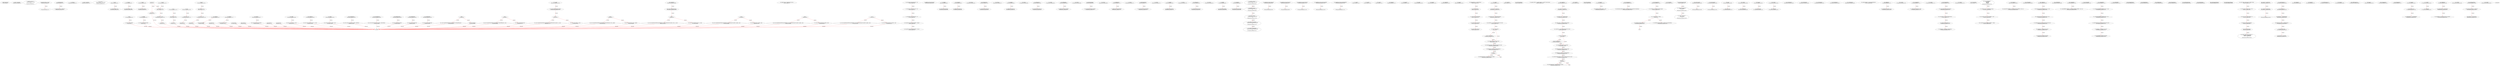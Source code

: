 digraph  {
12 [label="2_ address public owner;\n12-new_variable-3-3", type_label=new_variable];
29 [label="5_ owner = msg.sender;\n29-expression_statement-6-6", type_label=expression_statement];
35 [label="7_ modifier onlyOwner() {\n    require(msg.sender == owner);\n    _;\n  }\n35-expression_statement-8-11", type_label=expression_statement];
38 [label="8_ require(msg.sender == owner);\n38-expression_statement-9-9", type_label=expression_statement];
47 [label="9_ _;\n47-expression_statement-10-10", type_label=expression_statement];
49 [label="11_ transferOwnership\n49-function_definition-12-16", type_label=function_definition];
56 [label="11_ onlyOwner\n56-expression_statement-12-12", type_label=expression_statement];
59 [label="12_ require(newOwner != address(0));\n59-expression_statement-13-13", type_label=expression_statement];
74 [label="14_ owner = newOwner;\n74-expression_statement-15-15", type_label=expression_statement];
81 [label="18_ struct Role {\n    mapping (address => bool) bearer;\n  }\n81-expression_statement-19-21", type_label=expression_statement];
89 [label="21_ add\n89-function_definition-22-24", type_label=function_definition];
102 [label="22_ role.bearer[addr] = true;\n102-expression_statement-23-23", type_label=expression_statement];
111 [label="24_ remove\n111-function_definition-25-27", type_label=function_definition];
124 [label="25_ role.bearer[addr] = false;\n124-expression_statement-26-26", type_label=expression_statement];
133 [label="27_ check\n133-function_definition-28-30", type_label=function_definition];
147 [label="28_ require(has(role, addr));\n147-expression_statement-29-29", type_label=expression_statement];
157 [label="30_ has\n157-function_definition-31-33", type_label=function_definition];
175 [label="31_ return role.bearer[addr];\n175-return-32-32", type_label=return];
194 [label="36_ mapping (string => Roles.Role) private roles;\n194-new_variable-37-37", type_label=new_variable];
223 [label="39_ string public constant ROLE_CEO = \"ceo\";\n223-new_variable-40-40", type_label=new_variable];
230 [label="40_ string public constant ROLE_COO = \"coo\";\n230-new_variable-41-41", type_label=new_variable];
237 [label="41_ string public constant ROLE_CRO = \"cro\";\n237-new_variable-42-42", type_label=new_variable];
244 [label="42_ string public constant ROLE_MANAGER = \"manager\";\n244-new_variable-43-43", type_label=new_variable];
251 [label="43_ string public constant ROLE_REVIEWER = \"reviewer\";\n251-new_variable-44-44", type_label=new_variable];
260 [label="45_ addRole(msg.sender, ROLE_CEO);\n260-expression_statement-46-46", type_label=expression_statement];
269 [label="47_ checkRole\n269-function_definition-48-50", type_label=function_definition];
282 [label="48_ roles[roleName].check(addr);\n282-expression_statement-49-49", type_label=expression_statement];
291 [label="50_ hasRole\n291-function_definition-51-53", type_label=function_definition];
308 [label="51_ return roles[roleName].has(addr);\n308-return-52-52", type_label=return];
317 [label="53_ ownerAddCeo\n317-function_definition-54-56", type_label=function_definition];
323 [label="53_ onlyOwner\n323-expression_statement-54-54", type_label=expression_statement];
327 [label="54_ addRole(addr, ROLE_CEO);\n327-expression_statement-55-55", type_label=expression_statement];
334 [label="56_ ownerRemoveCeo\n334-function_definition-57-59", type_label=function_definition];
340 [label="56_ onlyOwner\n340-expression_statement-57-57", type_label=expression_statement];
344 [label="57_ removeRole(addr, ROLE_CEO);\n344-expression_statement-58-58", type_label=expression_statement];
351 [label="59_ ceoAddCoo\n351-function_definition-60-62", type_label=function_definition];
357 [label="59_ onlyCEO\n357-expression_statement-60-60", type_label=expression_statement];
361 [label="60_ addRole(addr, ROLE_COO);\n361-expression_statement-61-61", type_label=expression_statement];
368 [label="62_ ceoRemoveCoo\n368-function_definition-63-65", type_label=function_definition];
374 [label="62_ onlyCEO\n374-expression_statement-63-63", type_label=expression_statement];
378 [label="63_ removeRole(addr, ROLE_COO);\n378-expression_statement-64-64", type_label=expression_statement];
385 [label="65_ cooAddManager\n385-function_definition-66-68", type_label=function_definition];
391 [label="65_ onlyCOO\n391-expression_statement-66-66", type_label=expression_statement];
395 [label="66_ addRole(addr, ROLE_MANAGER);\n395-expression_statement-67-67", type_label=expression_statement];
402 [label="68_ cooRemoveManager\n402-function_definition-69-71", type_label=function_definition];
408 [label="68_ onlyCOO\n408-expression_statement-69-69", type_label=expression_statement];
412 [label="69_ removeRole(addr, ROLE_MANAGER);\n412-expression_statement-70-70", type_label=expression_statement];
419 [label="71_ cooAddReviewer\n419-function_definition-72-74", type_label=function_definition];
425 [label="71_ onlyCOO\n425-expression_statement-72-72", type_label=expression_statement];
429 [label="72_ addRole(addr, ROLE_REVIEWER);\n429-expression_statement-73-73", type_label=expression_statement];
436 [label="74_ cooRemoveReviewer\n436-function_definition-75-77", type_label=function_definition];
442 [label="74_ onlyCOO\n442-expression_statement-75-75", type_label=expression_statement];
446 [label="75_ removeRole(addr, ROLE_REVIEWER);\n446-expression_statement-76-76", type_label=expression_statement];
453 [label="77_ cooAddCro\n453-function_definition-78-80", type_label=function_definition];
459 [label="77_ onlyCOO\n459-expression_statement-78-78", type_label=expression_statement];
463 [label="78_ addRole(addr, ROLE_CRO);\n463-expression_statement-79-79", type_label=expression_statement];
470 [label="80_ cooRemoveCro\n470-function_definition-81-83", type_label=function_definition];
476 [label="80_ onlyCOO\n476-expression_statement-81-81", type_label=expression_statement];
480 [label="81_ removeRole(addr, ROLE_CRO);\n480-expression_statement-82-82", type_label=expression_statement];
487 [label="83_ addRole\n487-function_definition-84-87", type_label=function_definition];
499 [label="84_ roles[roleName].add(addr);\n499-expression_statement-85-85", type_label=expression_statement];
514 [label="87_ removeRole\n514-function_definition-88-91", type_label=function_definition];
526 [label="88_ roles[roleName].remove(addr);\n526-expression_statement-89-89", type_label=expression_statement];
541 [label="91_ modifier onlyCEO() {\n    checkRole(msg.sender, ROLE_CEO);\n    _;\n  }\n541-expression_statement-92-95", type_label=expression_statement];
544 [label="92_ checkRole(msg.sender, ROLE_CEO);\n544-expression_statement-93-93", type_label=expression_statement];
553 [label="93_ _;\n553-expression_statement-94-94", type_label=expression_statement];
555 [label="95_ modifier onlyCOO() {\n    checkRole(msg.sender, ROLE_COO);\n    _;\n  }\n555-expression_statement-96-99", type_label=expression_statement];
558 [label="96_ checkRole(msg.sender, ROLE_COO);\n558-expression_statement-97-97", type_label=expression_statement];
567 [label="97_ _;\n567-expression_statement-98-98", type_label=expression_statement];
569 [label="99_ modifier onlyCRO() {\n    checkRole(msg.sender, ROLE_CRO);\n    _;\n  }\n569-expression_statement-100-103", type_label=expression_statement];
572 [label="100_ checkRole(msg.sender, ROLE_CRO);\n572-expression_statement-101-101", type_label=expression_statement];
581 [label="101_ _;\n581-expression_statement-102-102", type_label=expression_statement];
583 [label="103_ modifier onlyMANAGER() {\n    checkRole(msg.sender, ROLE_MANAGER);\n    _;\n  }\n583-expression_statement-104-107", type_label=expression_statement];
586 [label="104_ checkRole(msg.sender, ROLE_MANAGER);\n586-expression_statement-105-105", type_label=expression_statement];
595 [label="105_ _;\n595-expression_statement-106-106", type_label=expression_statement];
597 [label="107_ modifier onlyREVIEWER() {\n    checkRole(msg.sender, ROLE_REVIEWER);\n    _;\n  }\n597-expression_statement-108-111", type_label=expression_statement];
600 [label="108_ checkRole(msg.sender, ROLE_REVIEWER);\n600-expression_statement-109-109", type_label=expression_statement];
609 [label="109_ _;\n609-expression_statement-110-110", type_label=expression_statement];
614 [label="113_ mul\n614-function_definition-114-121", type_label=function_definition];
631 [label="114_ if_a == 0\n631-if-115-117", type_label=if];
636 [label="115_ return 0;\n636-return-116-116", type_label=return];
638 [label="117_ uint256 c = a * b;\n638-new_variable-118-118", type_label=new_variable];
639 [label="117_ uint256 c\n639-new_variable-118-118", type_label=new_variable];
646 [label="118_ assert(c / a == b);\n646-expression_statement-119-119", type_label=expression_statement];
655 [label="119_ return c;\n655-return-120-120", type_label=return];
657 [label="121_ div\n657-function_definition-122-125", type_label=function_definition];
674 [label="122_ uint256 c = a / b;\n674-new_variable-123-123", type_label=new_variable];
675 [label="122_ uint256 c\n675-new_variable-123-123", type_label=new_variable];
682 [label="123_ return c;\n682-return-124-124", type_label=return];
684 [label="125_ sub\n684-function_definition-126-129", type_label=function_definition];
701 [label="126_ assert(b <= a);\n701-expression_statement-127-127", type_label=expression_statement];
708 [label="127_ return a - b;\n708-return-128-128", type_label=return];
712 [label="129_ add\n712-function_definition-130-134", type_label=function_definition];
729 [label="130_ uint256 c = a + b;\n729-new_variable-131-131", type_label=new_variable];
730 [label="130_ uint256 c\n730-new_variable-131-131", type_label=new_variable];
737 [label="131_ assert(c >= a);\n737-expression_statement-132-132", type_label=expression_statement];
744 [label="132_ return c;\n744-return-133-133", type_label=return];
749 [label="136_ totalSupply\n749-function_definition-137-137", type_label=function_definition];
757 [label="137_ balanceOf\n757-function_definition-138-138", type_label=function_definition];
769 [label="138_ transfer\n769-function_definition-139-139", type_label=function_definition];
804 [label="142_ allowance\n804-function_definition-143-143", type_label=function_definition];
820 [label="143_ transferFrom\n820-function_definition-144-144", type_label=function_definition];
839 [label="144_ approve\n839-function_definition-145-145", type_label=function_definition];
882 [label="149_ mapping(address => uint256) balances;\n882-new_variable-150-150", type_label=new_variable];
888 [label="150_ uint256 totalSupply_;\n888-new_variable-151-151", type_label=new_variable];
892 [label="151_ uint256 public basisPointsRate;\n892-new_variable-152-152", type_label=new_variable];
897 [label="152_ uint256 public maximumFee;\n897-new_variable-153-153", type_label=new_variable];
902 [label="153_ address public assetOwner;\n902-new_variable-154-154", type_label=new_variable];
907 [label="154_ totalSupply\n907-function_definition-155-157", type_label=function_definition];
916 [label="155_ return totalSupply_;\n916-return-156-156", type_label=return];
918 [label="157_ transfer\n918-function_definition-158-174", type_label=function_definition];
934 [label="158_ require(_to != address(0));\n934-expression_statement-159-159", type_label=expression_statement];
943 [label="159_ require(_value <= balances[msg.sender]);\n943-expression_statement-160-160", type_label=expression_statement];
954 [label="160_ uint256 fee = (_value.mul(basisPointsRate)).div(10000);\n954-new_variable-161-161", type_label=new_variable];
955 [label="160_ uint256 fee\n955-new_variable-161-161", type_label=new_variable];
971 [label="161_ if_fee > maximumFee\n971-if-162-164", type_label=if];
976 [label="162_ fee = maximumFee;\n976-expression_statement-163-163", type_label=expression_statement];
980 [label="164_ uint256 sendAmount = _value.sub(fee);\n980-new_variable-165-165", type_label=new_variable];
981 [label="164_ uint256 sendAmount\n981-new_variable-165-165", type_label=new_variable];
991 [label="165_ balances[msg.sender] = balances[msg.sender].sub(_value);\n991-expression_statement-166-166", type_label=expression_statement];
1008 [label="166_ balances[_to] = balances[_to].add(sendAmount);\n1008-expression_statement-167-167", type_label=expression_statement];
1021 [label="167_ if_fee > 0\n1021-if-168-171", type_label=if];
1026 [label="168_ balances[assetOwner] = balances[assetOwner].add(fee);\n1026-expression_statement-169-169", type_label=expression_statement];
1059 [label="172_ return true;\n1059-return-173-173", type_label=return];
1062 [label="174_ balanceOf\n1062-function_definition-175-177", type_label=function_definition];
1076 [label="175_ return balances[_owner];\n1076-return-176-176", type_label=return];
1089 [label="179_ mapping (address => mapping (address => uint256)) internal allowed;\n1089-new_variable-180-180", type_label=new_variable];
1098 [label="180_ transferFrom\n1098-function_definition-181-199", type_label=function_definition];
1118 [label="181_ require(_to != address(0));\n1118-expression_statement-182-182", type_label=expression_statement];
1127 [label="182_ require(_value <= balances[_from]);\n1127-expression_statement-183-183", type_label=expression_statement];
1136 [label="183_ require(_value <= allowed[_from][msg.sender]);\n1136-expression_statement-184-184", type_label=expression_statement];
1149 [label="184_ uint256 fee = (_value.mul(basisPointsRate)).div(10000);\n1149-new_variable-185-185", type_label=new_variable];
1150 [label="184_ uint256 fee\n1150-new_variable-185-185", type_label=new_variable];
1166 [label="185_ if_fee > maximumFee\n1166-if-186-188", type_label=if];
1171 [label="186_ fee = maximumFee;\n1171-expression_statement-187-187", type_label=expression_statement];
1175 [label="188_ uint256 sendAmount = _value.sub(fee);\n1175-new_variable-189-189", type_label=new_variable];
1176 [label="188_ uint256 sendAmount\n1176-new_variable-189-189", type_label=new_variable];
1186 [label="189_ balances[_from] = balances[_from].sub(_value);\n1186-expression_statement-190-190", type_label=expression_statement];
1199 [label="190_ balances[_to] = balances[_to].add(sendAmount);\n1199-expression_statement-191-191", type_label=expression_statement];
1212 [label="191_ allowed[_from][msg.sender] = allowed[_from][msg.sender].sub(_value);\n1212-expression_statement-192-192", type_label=expression_statement];
1233 [label="192_ if_fee > 0\n1233-if-193-196", type_label=if];
1238 [label="193_ balances[assetOwner] = balances[assetOwner].add(fee);\n1238-expression_statement-194-194", type_label=expression_statement];
1267 [label="197_ return true;\n1267-return-198-198", type_label=return];
1270 [label="199_ approve\n1270-function_definition-200-204", type_label=function_definition];
1286 [label="200_ allowed[msg.sender][_spender] = _value;\n1286-expression_statement-201-201", type_label=expression_statement];
1306 [label="202_ return true;\n1306-return-203-203", type_label=return];
1309 [label="204_ allowance\n1309-function_definition-205-207", type_label=function_definition];
1326 [label="205_ return allowed[_owner][_spender];\n1326-return-206-206", type_label=return];
1332 [label="207_ increaseApproval\n1332-function_definition-208-212", type_label=function_definition];
1348 [label="208_ allowed[msg.sender][_spender] = allowed[msg.sender][_spender].add(_addedValue);\n1348-expression_statement-209-209", type_label=expression_statement];
1385 [label="210_ return true;\n1385-return-211-211", type_label=return];
1388 [label="212_ decreaseApproval\n1388-function_definition-213-222", type_label=function_definition];
1404 [label="213_ uint oldValue = allowed[msg.sender][_spender];\n1404-new_variable-214-214", type_label=new_variable];
1405 [label="213_ uint oldValue\n1405-new_variable-214-214", type_label=new_variable];
1416 [label="214_ if__subtractedValue > oldValue\n1416-if-215-219", type_label=if];
1421 [label="215_ allowed[msg.sender][_spender] = 0;\n1421-expression_statement-216-216", type_label=expression_statement];
1432 [label="217_ allowed[msg.sender][_spender] = oldValue.sub(_subtractedValue);\n1432-expression_statement-218-218", type_label=expression_statement];
1463 [label="220_ return true;\n1463-return-221-221", type_label=return];
1476 [label="226_ bool public paused = false;\n1476-new_variable-227-227", type_label=new_variable];
1483 [label="227_ modifier whenNotPaused() {\n    require(!paused);\n    _;\n  }\n1483-expression_statement-228-231", type_label=expression_statement];
1486 [label="228_ require(!paused);\n1486-expression_statement-229-229", type_label=expression_statement];
1492 [label="229_ _;\n1492-expression_statement-230-230", type_label=expression_statement];
1494 [label="231_ modifier whenPaused() {\n    require(paused);\n    _;\n  }\n1494-expression_statement-232-235", type_label=expression_statement];
1497 [label="232_ require(paused);\n1497-expression_statement-233-233", type_label=expression_statement];
1502 [label="233_ _;\n1502-expression_statement-234-234", type_label=expression_statement];
1504 [label="235_ pause\n1504-function_definition-236-239", type_label=function_definition];
1506 [label="235_ onlyCEO\n1506-expression_statement-236-236", type_label=expression_statement];
1508 [label="235_ whenNotPaused\n1508-expression_statement-236-236", type_label=expression_statement];
1512 [label="236_ paused = true;\n1512-expression_statement-237-237", type_label=expression_statement];
1519 [label="239_ unpause\n1519-function_definition-240-243", type_label=function_definition];
1521 [label="239_ onlyCEO\n1521-expression_statement-240-240", type_label=expression_statement];
1523 [label="239_ whenPaused\n1523-expression_statement-240-240", type_label=expression_statement];
1527 [label="240_ paused = false;\n1527-expression_statement-241-241", type_label=expression_statement];
1543 [label="245_ transfer\n1543-function_definition-246-248", type_label=function_definition];
1554 [label="245_ whenNotPaused\n1554-expression_statement-246-246", type_label=expression_statement];
1561 [label="246_ return super.transfer(_to, _value);\n1561-return-247-247", type_label=return];
1570 [label="248_ transferFrom\n1570-function_definition-249-251", type_label=function_definition];
1585 [label="248_ whenNotPaused\n1585-expression_statement-249-249", type_label=expression_statement];
1592 [label="249_ return super.transferFrom(_from, _to, _value);\n1592-return-250-250", type_label=return];
1603 [label="251_ approve\n1603-function_definition-252-254", type_label=function_definition];
1614 [label="251_ whenNotPaused\n1614-expression_statement-252-252", type_label=expression_statement];
1621 [label="252_ return super.approve(_spender, _value);\n1621-return-253-253", type_label=return];
1630 [label="254_ increaseApproval\n1630-function_definition-255-257", type_label=function_definition];
1641 [label="254_ whenNotPaused\n1641-expression_statement-255-255", type_label=expression_statement];
1649 [label="255_ return super.increaseApproval(_spender, _addedValue);\n1649-return-256-256", type_label=return];
1658 [label="257_ decreaseApproval\n1658-function_definition-258-260", type_label=function_definition];
1669 [label="257_ whenNotPaused\n1669-expression_statement-258-258", type_label=expression_statement];
1677 [label="258_ return super.decreaseApproval(_spender, _subtractedValue);\n1677-return-259-259", type_label=return];
1692 [label="262_ getBlackListStatus\n1692-function_definition-263-265", type_label=function_definition];
1705 [label="263_ return isBlackListed[_maker];\n1705-return-264-264", type_label=return];
1709 [label="265_ mapping (address => bool) public isBlackListed;\n1709-new_variable-266-266", type_label=new_variable];
1716 [label="266_ addBlackList\n1716-function_definition-267-270", type_label=function_definition];
1723 [label="266_ onlyCRO\n1723-expression_statement-267-267", type_label=expression_statement];
1726 [label="267_ isBlackListed[_evilUser] = true;\n1726-expression_statement-268-268", type_label=expression_statement];
1737 [label="270_ removeBlackList\n1737-function_definition-271-274", type_label=function_definition];
1744 [label="270_ onlyCRO\n1744-expression_statement-271-271", type_label=expression_statement];
1747 [label="271_ isBlackListed[_clearedUser] = false;\n1747-expression_statement-272-272", type_label=expression_statement];
1758 [label="274_ destroyBlackFunds\n1758-function_definition-275-281", type_label=function_definition];
1765 [label="274_ onlyCEO\n1765-expression_statement-275-275", type_label=expression_statement];
1768 [label="275_ require(isBlackListed[_blackListedUser]);\n1768-expression_statement-276-276", type_label=expression_statement];
1775 [label="276_ uint dirtyFunds = balanceOf(_blackListedUser);\n1775-new_variable-277-277", type_label=new_variable];
1776 [label="276_ uint dirtyFunds\n1776-new_variable-277-277", type_label=new_variable];
1784 [label="277_ balances[_blackListedUser] = 0;\n1784-expression_statement-278-278", type_label=expression_statement];
1790 [label="278_ totalSupply_ = totalSupply_.sub(dirtyFunds);\n1790-expression_statement-279-279", type_label=expression_statement];
1833 [label="286_ struct MethodParam {\n        string method;  \n        uint value;   \n        bool state;   \n    }\n1833-expression_statement-287-291", type_label=expression_statement];
1847 [label="291_ mapping (string => MethodParam) params;\n1847-new_variable-292-292", type_label=new_variable];
1854 [label="292_ string public constant ISSUE_METHOD = \"issue\";\n1854-new_variable-293-293", type_label=new_variable];
1861 [label="293_ string public constant REDEEM_METHOD = \"redeem\";\n1861-new_variable-294-294", type_label=new_variable];
1868 [label="294_ submitIssue\n1868-function_definition-295-298", type_label=function_definition];
1875 [label="294_ onlyMANAGER\n1875-expression_statement-295-295", type_label=expression_statement];
1878 [label="295_ params[ISSUE_METHOD] = MethodParam(ISSUE_METHOD, _value, true);\n1878-expression_statement-296-296", type_label=expression_statement];
1900 [label="298_ comfirmIsses\n1900-function_definition-299-306", type_label=function_definition];
1907 [label="298_ onlyREVIEWER\n1907-expression_statement-299-299", type_label=expression_statement];
1910 [label="299_ require(params[ISSUE_METHOD].value == _value);\n1910-expression_statement-300-300", type_label=expression_statement];
1921 [label="300_ require(params[ISSUE_METHOD].state == true);\n1921-expression_statement-301-301", type_label=expression_statement];
1933 [label="301_ balances[assetOwner]=balances[assetOwner].add(_value);\n1933-expression_statement-302-302", type_label=expression_statement];
1946 [label="302_ totalSupply_ = totalSupply_.add(_value);\n1946-expression_statement-303-303", type_label=expression_statement];
1955 [label="303_ params[ISSUE_METHOD].state=false;\n1955-expression_statement-304-304", type_label=expression_statement];
1972 [label="306_ submitRedeem\n1972-function_definition-307-310", type_label=function_definition];
1979 [label="306_ onlyMANAGER\n1979-expression_statement-307-307", type_label=expression_statement];
1982 [label="307_ params[REDEEM_METHOD] = MethodParam(REDEEM_METHOD, _value, true);\n1982-expression_statement-308-308", type_label=expression_statement];
2004 [label="310_ comfirmRedeem\n2004-function_definition-311-318", type_label=function_definition];
2011 [label="310_ onlyREVIEWER\n2011-expression_statement-311-311", type_label=expression_statement];
2014 [label="311_ require(params[REDEEM_METHOD].value == _value);\n2014-expression_statement-312-312", type_label=expression_statement];
2025 [label="312_ require(params[REDEEM_METHOD].state == true);\n2025-expression_statement-313-313", type_label=expression_statement];
2037 [label="313_ balances[assetOwner]=balances[assetOwner].sub(_value);\n2037-expression_statement-314-314", type_label=expression_statement];
2050 [label="314_ totalSupply_ = totalSupply_.sub(_value);\n2050-expression_statement-315-315", type_label=expression_statement];
2059 [label="315_ params[REDEEM_METHOD].state=false;\n2059-expression_statement-316-316", type_label=expression_statement];
2076 [label="318_ getMethodValue\n2076-function_definition-319-321", type_label=function_definition];
2089 [label="319_ return params[_method].value;\n2089-return-320-320", type_label=return];
2095 [label="321_ getMethodState\n2095-function_definition-322-324", type_label=function_definition];
2108 [label="322_ return params[_method].state;\n2108-return-323-323", type_label=return];
2157 [label="330_ totalSupplyByLegacy\n2157-function_definition-331-331", type_label=function_definition];
2165 [label="331_ balanceOfByLegacy\n2165-function_definition-332-332", type_label=function_definition];
2177 [label="332_ transferByLegacy\n2177-function_definition-333-333", type_label=function_definition];
2196 [label="333_ allowanceByLegacy\n2196-function_definition-334-334", type_label=function_definition];
2212 [label="334_ transferFromByLegacy\n2212-function_definition-335-335", type_label=function_definition];
2235 [label="335_ approveByLegacy\n2235-function_definition-336-336", type_label=function_definition];
2254 [label="336_ increaseApprovalByLegacy\n2254-function_definition-337-337", type_label=function_definition];
2273 [label="337_ decreaseApprovalByLegacy\n2273-function_definition-338-338", type_label=function_definition];
2298 [label="340_ string  public  constant name = \"Wealth in Token\";\n2298-new_variable-341-341", type_label=new_variable];
2305 [label="341_ string  public  constant symbol = \"WIT\";\n2305-new_variable-342-342", type_label=new_variable];
2312 [label="342_ uint8   public  constant decimals = 18;\n2312-new_variable-343-343", type_label=new_variable];
2318 [label="343_ address public upgradedAddress;\n2318-new_variable-344-344", type_label=new_variable];
2323 [label="344_ bool public deprecated;\n2323-new_variable-345-345", type_label=new_variable];
2328 [label="345_ modifier validDestination( address to ) {\n        require(to != address(0x0));\n        require(to != address(this));\n        _;\n    }\n2328-expression_statement-346-350", type_label=expression_statement];
2335 [label="346_ require(to != address(0x0));\n2335-expression_statement-347-347", type_label=expression_statement];
2344 [label="347_ require(to != address(this));\n2344-expression_statement-348-348", type_label=expression_statement];
2353 [label="348_ _;\n2353-expression_statement-349-349", type_label=expression_statement];
2361 [label="351_ basisPointsRate = 0;\n2361-expression_statement-352-352", type_label=expression_statement];
2365 [label="352_ maximumFee = 0;\n2365-expression_statement-353-353", type_label=expression_statement];
2369 [label="353_ totalSupply_ = _totalTokenAmount;\n2369-expression_statement-354-354", type_label=expression_statement];
2373 [label="354_ balances[msg.sender] = _totalTokenAmount;\n2373-expression_statement-355-355", type_label=expression_statement];
2381 [label="355_ deprecated = false;\n2381-expression_statement-356-356", type_label=expression_statement];
2386 [label="356_ assetOwner = msg.sender;\n2386-expression_statement-357-357", type_label=expression_statement];
2404 [label="359_ totalSupply\n2404-function_definition-360-366", type_label=function_definition];
2413 [label="360_ if\n2413-if-361-365", type_label=if];
2416 [label="361_ return UpgradedStandardToken(upgradedAddress).totalSupplyByLegacy();\n2416-return-362-362", type_label=return];
2425 [label="363_ return totalSupply_;\n2425-return-364-364", type_label=return];
2427 [label="366_ balanceOf\n2427-function_definition-367-373", type_label=function_definition];
2441 [label="367_ if\n2441-if-368-372", type_label=if];
2444 [label="368_ return UpgradedStandardToken(upgradedAddress).balanceOfByLegacy( _owner);\n2444-return-369-369", type_label=return];
2455 [label="370_ return super.balanceOf(_owner);\n2455-return-371-371", type_label=return];
2462 [label="373_ transfer\n2462-function_definition-374-381", type_label=function_definition];
2473 [label="373_ validDestination(_to)\n2473-expression_statement-374-374", type_label=expression_statement];
2482 [label="374_ require(!isBlackListed[msg.sender]);\n2482-expression_statement-375-375", type_label=expression_statement];
2492 [label="375_ if\n2492-if-376-380", type_label=if];
2495 [label="376_ return UpgradedStandardToken(upgradedAddress).transferByLegacy(msg.sender, _to, _value);\n2495-return-377-377", type_label=return];
2512 [label="378_ return super.transfer(_to, _value);\n2512-return-379-379", type_label=return];
2521 [label="381_ allowance\n2521-function_definition-382-388", type_label=function_definition];
2538 [label="382_ if\n2538-if-383-387", type_label=if];
2541 [label="383_ return UpgradedStandardToken(upgradedAddress).allowanceByLegacy(_owner, _spender);\n2541-return-384-384", type_label=return];
2554 [label="385_ return super.allowance(_owner, _spender);\n2554-return-386-386", type_label=return];
2563 [label="388_ transferFrom\n2563-function_definition-389-396", type_label=function_definition];
2578 [label="388_ validDestination(_to)\n2578-expression_statement-389-389", type_label=expression_statement];
2587 [label="389_ require(!isBlackListed[_from]);\n2587-expression_statement-390-390", type_label=expression_statement];
2595 [label="390_ if\n2595-if-391-395", type_label=if];
2598 [label="391_ return UpgradedStandardToken(upgradedAddress).transferFromByLegacy(msg.sender, _from, _to, _value);\n2598-return-392-392", type_label=return];
2617 [label="393_ return super.transferFrom(_from, _to, _value);\n2617-return-394-394", type_label=return];
2628 [label="396_ approve\n2628-function_definition-397-403", type_label=function_definition];
2644 [label="397_ if\n2644-if-398-402", type_label=if];
2647 [label="398_ return UpgradedStandardToken(upgradedAddress).approveByLegacy(msg.sender, _spender, _value);\n2647-return-399-399", type_label=return];
2664 [label="400_ return super.approve(_spender, _value);\n2664-return-401-401", type_label=return];
2673 [label="403_ increaseApproval\n2673-function_definition-404-410", type_label=function_definition];
2689 [label="404_ if\n2689-if-405-409", type_label=if];
2692 [label="405_ return UpgradedStandardToken(upgradedAddress).increaseApprovalByLegacy(msg.sender, _spender, _value);\n2692-return-406-406", type_label=return];
2709 [label="407_ return super.increaseApproval(_spender, _value);\n2709-return-408-408", type_label=return];
2718 [label="410_ decreaseApproval\n2718-function_definition-411-417", type_label=function_definition];
2734 [label="411_ if\n2734-if-412-416", type_label=if];
2737 [label="412_ return UpgradedStandardToken(upgradedAddress).decreaseApprovalByLegacy(msg.sender, _spender, _value);\n2737-return-413-413", type_label=return];
2754 [label="414_ return super.decreaseApproval(_spender, _value);\n2754-return-415-415", type_label=return];
2763 [label="417_ deprecate\n2763-function_definition-418-422", type_label=function_definition];
2770 [label="417_ onlyCEO\n2770-expression_statement-418-418", type_label=expression_statement];
2772 [label="417_ whenPaused\n2772-expression_statement-418-418", type_label=expression_statement];
2775 [label="418_ deprecated = true;\n2775-expression_statement-419-419", type_label=expression_statement];
2780 [label="419_ upgradedAddress = _upgradedAddress;\n2780-expression_statement-420-420", type_label=expression_statement];
2794 [label="423_ setFeeParams\n2794-function_definition-424-428", type_label=function_definition];
2805 [label="423_ onlyCEO\n2805-expression_statement-424-424", type_label=expression_statement];
2808 [label="424_ basisPointsRate = newBasisPoints;\n2808-expression_statement-425-425", type_label=expression_statement];
2812 [label="425_ maximumFee = newMaxFee.mul(uint(10)**decimals);\n2812-expression_statement-426-426", type_label=expression_statement];
2831 [label="428_ transferAssetOwner\n2831-function_definition-429-433", type_label=function_definition];
2838 [label="428_ onlyCEO\n2838-expression_statement-429-429", type_label=expression_statement];
2841 [label="429_ require(newAssetOwner != address(0));\n2841-expression_statement-430-430", type_label=expression_statement];
2850 [label="430_ assetOwner = newAssetOwner;\n2850-expression_statement-431-431", type_label=expression_statement];
1 [label="0_ start_node", type_label=start];
2 [label="0_ exit_node", type_label=exit];
1049;
1259;
1447;
38 -> 47  [color=red, controlflow_type=next_line, edge_type=CFG_edge, key=0, label=next_line];
49 -> 59  [color=red, controlflow_type=next_line, edge_type=CFG_edge, key=0, label=next_line];
89 -> 102  [color=red, controlflow_type=next_line, edge_type=CFG_edge, key=0, label=next_line];
111 -> 124  [color=red, controlflow_type=next_line, edge_type=CFG_edge, key=0, label=next_line];
133 -> 147  [color=red, controlflow_type=next_line, edge_type=CFG_edge, key=0, label=next_line];
157 -> 175  [color=red, controlflow_type=next_line, edge_type=CFG_edge, key=0, label=next_line];
175 -> 2  [color=red, controlflow_type=return_exit, edge_type=CFG_edge, key=0, label=return_exit];
223 -> 230  [color=red, controlflow_type=next_line, edge_type=CFG_edge, key=0, label=next_line];
230 -> 237  [color=red, controlflow_type=next_line, edge_type=CFG_edge, key=0, label=next_line];
237 -> 244  [color=red, controlflow_type=next_line, edge_type=CFG_edge, key=0, label=next_line];
244 -> 251  [color=red, controlflow_type=next_line, edge_type=CFG_edge, key=0, label=next_line];
269 -> 282  [color=red, controlflow_type=next_line, edge_type=CFG_edge, key=0, label=next_line];
291 -> 308  [color=red, controlflow_type=next_line, edge_type=CFG_edge, key=0, label=next_line];
308 -> 2  [color=red, controlflow_type=return_exit, edge_type=CFG_edge, key=0, label=return_exit];
317 -> 327  [color=red, controlflow_type=next_line, edge_type=CFG_edge, key=0, label=next_line];
334 -> 344  [color=red, controlflow_type=next_line, edge_type=CFG_edge, key=0, label=next_line];
351 -> 361  [color=red, controlflow_type=next_line, edge_type=CFG_edge, key=0, label=next_line];
368 -> 378  [color=red, controlflow_type=next_line, edge_type=CFG_edge, key=0, label=next_line];
385 -> 395  [color=red, controlflow_type=next_line, edge_type=CFG_edge, key=0, label=next_line];
402 -> 412  [color=red, controlflow_type=next_line, edge_type=CFG_edge, key=0, label=next_line];
419 -> 429  [color=red, controlflow_type=next_line, edge_type=CFG_edge, key=0, label=next_line];
436 -> 446  [color=red, controlflow_type=next_line, edge_type=CFG_edge, key=0, label=next_line];
453 -> 463  [color=red, controlflow_type=next_line, edge_type=CFG_edge, key=0, label=next_line];
470 -> 480  [color=red, controlflow_type=next_line, edge_type=CFG_edge, key=0, label=next_line];
487 -> 499  [color=red, controlflow_type=next_line, edge_type=CFG_edge, key=0, label=next_line];
514 -> 526  [color=red, controlflow_type=next_line, edge_type=CFG_edge, key=0, label=next_line];
541 -> 555  [color=red, controlflow_type=next_line, edge_type=CFG_edge, key=0, label=next_line];
544 -> 553  [color=red, controlflow_type=next_line, edge_type=CFG_edge, key=0, label=next_line];
555 -> 569  [color=red, controlflow_type=next_line, edge_type=CFG_edge, key=0, label=next_line];
558 -> 567  [color=red, controlflow_type=next_line, edge_type=CFG_edge, key=0, label=next_line];
569 -> 583  [color=red, controlflow_type=next_line, edge_type=CFG_edge, key=0, label=next_line];
572 -> 581  [color=red, controlflow_type=next_line, edge_type=CFG_edge, key=0, label=next_line];
583 -> 597  [color=red, controlflow_type=next_line, edge_type=CFG_edge, key=0, label=next_line];
586 -> 595  [color=red, controlflow_type=next_line, edge_type=CFG_edge, key=0, label=next_line];
600 -> 609  [color=red, controlflow_type=next_line, edge_type=CFG_edge, key=0, label=next_line];
614 -> 638  [color=red, controlflow_type=next_line, edge_type=CFG_edge, key=0, label=next_line];
631 -> 636  [color=red, controlflow_type=pos_next, edge_type=CFG_edge, key=0, label=pos_next];
631 -> 638  [color=red, controlflow_type=neg_next, edge_type=CFG_edge, key=0, label=neg_next];
636 -> 2  [color=red, controlflow_type=return_exit, edge_type=CFG_edge, key=0, label=return_exit];
638 -> 646  [color=red, controlflow_type=next_line, edge_type=CFG_edge, key=0, label=next_line];
646 -> 655  [color=red, controlflow_type=next_line, edge_type=CFG_edge, key=0, label=next_line];
655 -> 2  [color=red, controlflow_type=return_exit, edge_type=CFG_edge, key=0, label=return_exit];
657 -> 674  [color=red, controlflow_type=next_line, edge_type=CFG_edge, key=0, label=next_line];
674 -> 682  [color=red, controlflow_type=next_line, edge_type=CFG_edge, key=0, label=next_line];
682 -> 2  [color=red, controlflow_type=return_exit, edge_type=CFG_edge, key=0, label=return_exit];
684 -> 701  [color=red, controlflow_type=next_line, edge_type=CFG_edge, key=0, label=next_line];
701 -> 708  [color=red, controlflow_type=next_line, edge_type=CFG_edge, key=0, label=next_line];
708 -> 2  [color=red, controlflow_type=return_exit, edge_type=CFG_edge, key=0, label=return_exit];
712 -> 729  [color=red, controlflow_type=next_line, edge_type=CFG_edge, key=0, label=next_line];
729 -> 737  [color=red, controlflow_type=next_line, edge_type=CFG_edge, key=0, label=next_line];
737 -> 744  [color=red, controlflow_type=next_line, edge_type=CFG_edge, key=0, label=next_line];
744 -> 2  [color=red, controlflow_type=return_exit, edge_type=CFG_edge, key=0, label=return_exit];
882 -> 888  [color=red, controlflow_type=next_line, edge_type=CFG_edge, key=0, label=next_line];
888 -> 892  [color=red, controlflow_type=next_line, edge_type=CFG_edge, key=0, label=next_line];
892 -> 897  [color=red, controlflow_type=next_line, edge_type=CFG_edge, key=0, label=next_line];
897 -> 902  [color=red, controlflow_type=next_line, edge_type=CFG_edge, key=0, label=next_line];
907 -> 916  [color=red, controlflow_type=next_line, edge_type=CFG_edge, key=0, label=next_line];
916 -> 2  [color=red, controlflow_type=return_exit, edge_type=CFG_edge, key=0, label=return_exit];
918 -> 934  [color=red, controlflow_type=next_line, edge_type=CFG_edge, key=0, label=next_line];
934 -> 943  [color=red, controlflow_type=next_line, edge_type=CFG_edge, key=0, label=next_line];
943 -> 954  [color=red, controlflow_type=next_line, edge_type=CFG_edge, key=0, label=next_line];
954 -> 971  [color=red, controlflow_type=next_line, edge_type=CFG_edge, key=0, label=next_line];
971 -> 976  [color=red, controlflow_type=pos_next, edge_type=CFG_edge, key=0, label=pos_next];
971 -> 980  [color=red, controlflow_type=neg_next, edge_type=CFG_edge, key=0, label=neg_next];
976 -> 980  [color=red, controlflow_type=next_line, edge_type=CFG_edge, key=0, label=next_line];
980 -> 991  [color=red, controlflow_type=next_line, edge_type=CFG_edge, key=0, label=next_line];
991 -> 1008  [color=red, controlflow_type=next_line, edge_type=CFG_edge, key=0, label=next_line];
1008 -> 1021  [color=red, controlflow_type=next_line, edge_type=CFG_edge, key=0, label=next_line];
1021 -> 1026  [color=red, controlflow_type=pos_next, edge_type=CFG_edge, key=0, label=pos_next];
1021 -> 1049  [color=red, controlflow_type=neg_next, edge_type=CFG_edge, key=0, label=neg_next];
1059 -> 2  [color=red, controlflow_type=return_exit, edge_type=CFG_edge, key=0, label=return_exit];
1062 -> 1076  [color=red, controlflow_type=next_line, edge_type=CFG_edge, key=0, label=next_line];
1076 -> 2  [color=red, controlflow_type=return_exit, edge_type=CFG_edge, key=0, label=return_exit];
1098 -> 1118  [color=red, controlflow_type=next_line, edge_type=CFG_edge, key=0, label=next_line];
1118 -> 1127  [color=red, controlflow_type=next_line, edge_type=CFG_edge, key=0, label=next_line];
1127 -> 1136  [color=red, controlflow_type=next_line, edge_type=CFG_edge, key=0, label=next_line];
1136 -> 1149  [color=red, controlflow_type=next_line, edge_type=CFG_edge, key=0, label=next_line];
1149 -> 1166  [color=red, controlflow_type=next_line, edge_type=CFG_edge, key=0, label=next_line];
1166 -> 1171  [color=red, controlflow_type=pos_next, edge_type=CFG_edge, key=0, label=pos_next];
1166 -> 1175  [color=red, controlflow_type=neg_next, edge_type=CFG_edge, key=0, label=neg_next];
1171 -> 1175  [color=red, controlflow_type=next_line, edge_type=CFG_edge, key=0, label=next_line];
1175 -> 1186  [color=red, controlflow_type=next_line, edge_type=CFG_edge, key=0, label=next_line];
1186 -> 1199  [color=red, controlflow_type=next_line, edge_type=CFG_edge, key=0, label=next_line];
1199 -> 1212  [color=red, controlflow_type=next_line, edge_type=CFG_edge, key=0, label=next_line];
1212 -> 1233  [color=red, controlflow_type=next_line, edge_type=CFG_edge, key=0, label=next_line];
1233 -> 1238  [color=red, controlflow_type=pos_next, edge_type=CFG_edge, key=0, label=pos_next];
1233 -> 1259  [color=red, controlflow_type=neg_next, edge_type=CFG_edge, key=0, label=neg_next];
1267 -> 2  [color=red, controlflow_type=return_exit, edge_type=CFG_edge, key=0, label=return_exit];
1270 -> 1286  [color=red, controlflow_type=next_line, edge_type=CFG_edge, key=0, label=next_line];
1306 -> 2  [color=red, controlflow_type=return_exit, edge_type=CFG_edge, key=0, label=return_exit];
1309 -> 1326  [color=red, controlflow_type=next_line, edge_type=CFG_edge, key=0, label=next_line];
1326 -> 2  [color=red, controlflow_type=return_exit, edge_type=CFG_edge, key=0, label=return_exit];
1332 -> 1348  [color=red, controlflow_type=next_line, edge_type=CFG_edge, key=0, label=next_line];
1385 -> 2  [color=red, controlflow_type=return_exit, edge_type=CFG_edge, key=0, label=return_exit];
1388 -> 1404  [color=red, controlflow_type=next_line, edge_type=CFG_edge, key=0, label=next_line];
1404 -> 1416  [color=red, controlflow_type=next_line, edge_type=CFG_edge, key=0, label=next_line];
1416 -> 1421  [color=red, controlflow_type=pos_next, edge_type=CFG_edge, key=0, label=pos_next];
1416 -> 1432  [color=red, controlflow_type=neg_next, edge_type=CFG_edge, key=0, label=neg_next];
1421 -> 1447  [color=red, controlflow_type=next_line, edge_type=CFG_edge, key=0, label=next_line];
1463 -> 2  [color=red, controlflow_type=return_exit, edge_type=CFG_edge, key=0, label=return_exit];
1476 -> 1483  [color=red, controlflow_type=next_line, edge_type=CFG_edge, key=0, label=next_line];
1483 -> 1494  [color=red, controlflow_type=next_line, edge_type=CFG_edge, key=0, label=next_line];
1486 -> 1492  [color=red, controlflow_type=next_line, edge_type=CFG_edge, key=0, label=next_line];
1497 -> 1502  [color=red, controlflow_type=next_line, edge_type=CFG_edge, key=0, label=next_line];
1504 -> 1512  [color=red, controlflow_type=next_line, edge_type=CFG_edge, key=0, label=next_line];
1506 -> 1508  [color=red, controlflow_type=next_line, edge_type=CFG_edge, key=0, label=next_line];
1519 -> 1527  [color=red, controlflow_type=next_line, edge_type=CFG_edge, key=0, label=next_line];
1521 -> 1523  [color=red, controlflow_type=next_line, edge_type=CFG_edge, key=0, label=next_line];
1543 -> 1561  [color=red, controlflow_type=next_line, edge_type=CFG_edge, key=0, label=next_line];
1561 -> 2  [color=red, controlflow_type=return_exit, edge_type=CFG_edge, key=0, label=return_exit];
1570 -> 1592  [color=red, controlflow_type=next_line, edge_type=CFG_edge, key=0, label=next_line];
1592 -> 2  [color=red, controlflow_type=return_exit, edge_type=CFG_edge, key=0, label=return_exit];
1603 -> 1621  [color=red, controlflow_type=next_line, edge_type=CFG_edge, key=0, label=next_line];
1621 -> 2  [color=red, controlflow_type=return_exit, edge_type=CFG_edge, key=0, label=return_exit];
1630 -> 1649  [color=red, controlflow_type=next_line, edge_type=CFG_edge, key=0, label=next_line];
1649 -> 2  [color=red, controlflow_type=return_exit, edge_type=CFG_edge, key=0, label=return_exit];
1658 -> 1677  [color=red, controlflow_type=next_line, edge_type=CFG_edge, key=0, label=next_line];
1677 -> 2  [color=red, controlflow_type=return_exit, edge_type=CFG_edge, key=0, label=return_exit];
1692 -> 1705  [color=red, controlflow_type=next_line, edge_type=CFG_edge, key=0, label=next_line];
1705 -> 2  [color=red, controlflow_type=return_exit, edge_type=CFG_edge, key=0, label=return_exit];
1716 -> 1726  [color=red, controlflow_type=next_line, edge_type=CFG_edge, key=0, label=next_line];
1737 -> 1747  [color=red, controlflow_type=next_line, edge_type=CFG_edge, key=0, label=next_line];
1758 -> 1768  [color=red, controlflow_type=next_line, edge_type=CFG_edge, key=0, label=next_line];
1768 -> 1775  [color=red, controlflow_type=next_line, edge_type=CFG_edge, key=0, label=next_line];
1775 -> 1784  [color=red, controlflow_type=next_line, edge_type=CFG_edge, key=0, label=next_line];
1784 -> 1790  [color=red, controlflow_type=next_line, edge_type=CFG_edge, key=0, label=next_line];
1833 -> 1847  [color=red, controlflow_type=next_line, edge_type=CFG_edge, key=0, label=next_line];
1847 -> 1854  [color=red, controlflow_type=next_line, edge_type=CFG_edge, key=0, label=next_line];
1854 -> 1861  [color=red, controlflow_type=next_line, edge_type=CFG_edge, key=0, label=next_line];
1868 -> 1878  [color=red, controlflow_type=next_line, edge_type=CFG_edge, key=0, label=next_line];
1900 -> 1910  [color=red, controlflow_type=next_line, edge_type=CFG_edge, key=0, label=next_line];
1910 -> 1921  [color=red, controlflow_type=next_line, edge_type=CFG_edge, key=0, label=next_line];
1921 -> 1933  [color=red, controlflow_type=next_line, edge_type=CFG_edge, key=0, label=next_line];
1933 -> 1946  [color=red, controlflow_type=next_line, edge_type=CFG_edge, key=0, label=next_line];
1946 -> 1955  [color=red, controlflow_type=next_line, edge_type=CFG_edge, key=0, label=next_line];
1972 -> 1982  [color=red, controlflow_type=next_line, edge_type=CFG_edge, key=0, label=next_line];
2004 -> 2014  [color=red, controlflow_type=next_line, edge_type=CFG_edge, key=0, label=next_line];
2014 -> 2025  [color=red, controlflow_type=next_line, edge_type=CFG_edge, key=0, label=next_line];
2025 -> 2037  [color=red, controlflow_type=next_line, edge_type=CFG_edge, key=0, label=next_line];
2037 -> 2050  [color=red, controlflow_type=next_line, edge_type=CFG_edge, key=0, label=next_line];
2050 -> 2059  [color=red, controlflow_type=next_line, edge_type=CFG_edge, key=0, label=next_line];
2076 -> 2089  [color=red, controlflow_type=next_line, edge_type=CFG_edge, key=0, label=next_line];
2089 -> 2  [color=red, controlflow_type=return_exit, edge_type=CFG_edge, key=0, label=return_exit];
2095 -> 2108  [color=red, controlflow_type=next_line, edge_type=CFG_edge, key=0, label=next_line];
2108 -> 2  [color=red, controlflow_type=return_exit, edge_type=CFG_edge, key=0, label=return_exit];
2298 -> 2305  [color=red, controlflow_type=next_line, edge_type=CFG_edge, key=0, label=next_line];
2305 -> 2312  [color=red, controlflow_type=next_line, edge_type=CFG_edge, key=0, label=next_line];
2312 -> 2318  [color=red, controlflow_type=next_line, edge_type=CFG_edge, key=0, label=next_line];
2318 -> 2323  [color=red, controlflow_type=next_line, edge_type=CFG_edge, key=0, label=next_line];
2323 -> 2328  [color=red, controlflow_type=next_line, edge_type=CFG_edge, key=0, label=next_line];
2335 -> 2344  [color=red, controlflow_type=next_line, edge_type=CFG_edge, key=0, label=next_line];
2344 -> 2353  [color=red, controlflow_type=next_line, edge_type=CFG_edge, key=0, label=next_line];
2361 -> 2365  [color=red, controlflow_type=next_line, edge_type=CFG_edge, key=0, label=next_line];
2365 -> 2369  [color=red, controlflow_type=next_line, edge_type=CFG_edge, key=0, label=next_line];
2369 -> 2373  [color=red, controlflow_type=next_line, edge_type=CFG_edge, key=0, label=next_line];
2373 -> 2381  [color=red, controlflow_type=next_line, edge_type=CFG_edge, key=0, label=next_line];
2381 -> 2386  [color=red, controlflow_type=next_line, edge_type=CFG_edge, key=0, label=next_line];
2413 -> 2416  [color=red, controlflow_type=pos_next, edge_type=CFG_edge, key=0, label=pos_next];
2413 -> 2425  [color=red, controlflow_type=neg_next, edge_type=CFG_edge, key=0, label=neg_next];
2416 -> 2  [color=red, controlflow_type=return_exit, edge_type=CFG_edge, key=0, label=return_exit];
2425 -> 2  [color=red, controlflow_type=return_exit, edge_type=CFG_edge, key=0, label=return_exit];
2441 -> 2444  [color=red, controlflow_type=pos_next, edge_type=CFG_edge, key=0, label=pos_next];
2441 -> 2455  [color=red, controlflow_type=neg_next, edge_type=CFG_edge, key=0, label=neg_next];
2444 -> 2  [color=red, controlflow_type=return_exit, edge_type=CFG_edge, key=0, label=return_exit];
2455 -> 2  [color=red, controlflow_type=return_exit, edge_type=CFG_edge, key=0, label=return_exit];
2462 -> 2482  [color=red, controlflow_type=next_line, edge_type=CFG_edge, key=0, label=next_line];
2482 -> 2492  [color=red, controlflow_type=next_line, edge_type=CFG_edge, key=0, label=next_line];
2492 -> 2495  [color=red, controlflow_type=pos_next, edge_type=CFG_edge, key=0, label=pos_next];
2492 -> 2512  [color=red, controlflow_type=neg_next, edge_type=CFG_edge, key=0, label=neg_next];
2495 -> 2  [color=red, controlflow_type=return_exit, edge_type=CFG_edge, key=0, label=return_exit];
2512 -> 2  [color=red, controlflow_type=return_exit, edge_type=CFG_edge, key=0, label=return_exit];
2538 -> 2541  [color=red, controlflow_type=pos_next, edge_type=CFG_edge, key=0, label=pos_next];
2538 -> 2554  [color=red, controlflow_type=neg_next, edge_type=CFG_edge, key=0, label=neg_next];
2541 -> 2  [color=red, controlflow_type=return_exit, edge_type=CFG_edge, key=0, label=return_exit];
2554 -> 2  [color=red, controlflow_type=return_exit, edge_type=CFG_edge, key=0, label=return_exit];
2563 -> 2587  [color=red, controlflow_type=next_line, edge_type=CFG_edge, key=0, label=next_line];
2587 -> 2595  [color=red, controlflow_type=next_line, edge_type=CFG_edge, key=0, label=next_line];
2595 -> 2598  [color=red, controlflow_type=pos_next, edge_type=CFG_edge, key=0, label=pos_next];
2595 -> 2617  [color=red, controlflow_type=neg_next, edge_type=CFG_edge, key=0, label=neg_next];
2598 -> 2  [color=red, controlflow_type=return_exit, edge_type=CFG_edge, key=0, label=return_exit];
2617 -> 2  [color=red, controlflow_type=return_exit, edge_type=CFG_edge, key=0, label=return_exit];
2644 -> 2647  [color=red, controlflow_type=pos_next, edge_type=CFG_edge, key=0, label=pos_next];
2644 -> 2664  [color=red, controlflow_type=neg_next, edge_type=CFG_edge, key=0, label=neg_next];
2647 -> 2  [color=red, controlflow_type=return_exit, edge_type=CFG_edge, key=0, label=return_exit];
2664 -> 2  [color=red, controlflow_type=return_exit, edge_type=CFG_edge, key=0, label=return_exit];
2689 -> 2692  [color=red, controlflow_type=pos_next, edge_type=CFG_edge, key=0, label=pos_next];
2689 -> 2709  [color=red, controlflow_type=neg_next, edge_type=CFG_edge, key=0, label=neg_next];
2692 -> 2  [color=red, controlflow_type=return_exit, edge_type=CFG_edge, key=0, label=return_exit];
2709 -> 2  [color=red, controlflow_type=return_exit, edge_type=CFG_edge, key=0, label=return_exit];
2734 -> 2737  [color=red, controlflow_type=pos_next, edge_type=CFG_edge, key=0, label=pos_next];
2734 -> 2754  [color=red, controlflow_type=neg_next, edge_type=CFG_edge, key=0, label=neg_next];
2737 -> 2  [color=red, controlflow_type=return_exit, edge_type=CFG_edge, key=0, label=return_exit];
2754 -> 2  [color=red, controlflow_type=return_exit, edge_type=CFG_edge, key=0, label=return_exit];
2763 -> 2775  [color=red, controlflow_type=next_line, edge_type=CFG_edge, key=0, label=next_line];
2770 -> 2772  [color=red, controlflow_type=next_line, edge_type=CFG_edge, key=0, label=next_line];
2775 -> 2780  [color=red, controlflow_type=next_line, edge_type=CFG_edge, key=0, label=next_line];
2794 -> 2808  [color=red, controlflow_type=next_line, edge_type=CFG_edge, key=0, label=next_line];
2808 -> 2812  [color=red, controlflow_type=next_line, edge_type=CFG_edge, key=0, label=next_line];
2831 -> 2841  [color=red, controlflow_type=next_line, edge_type=CFG_edge, key=0, label=next_line];
2841 -> 2850  [color=red, controlflow_type=next_line, edge_type=CFG_edge, key=0, label=next_line];
}
